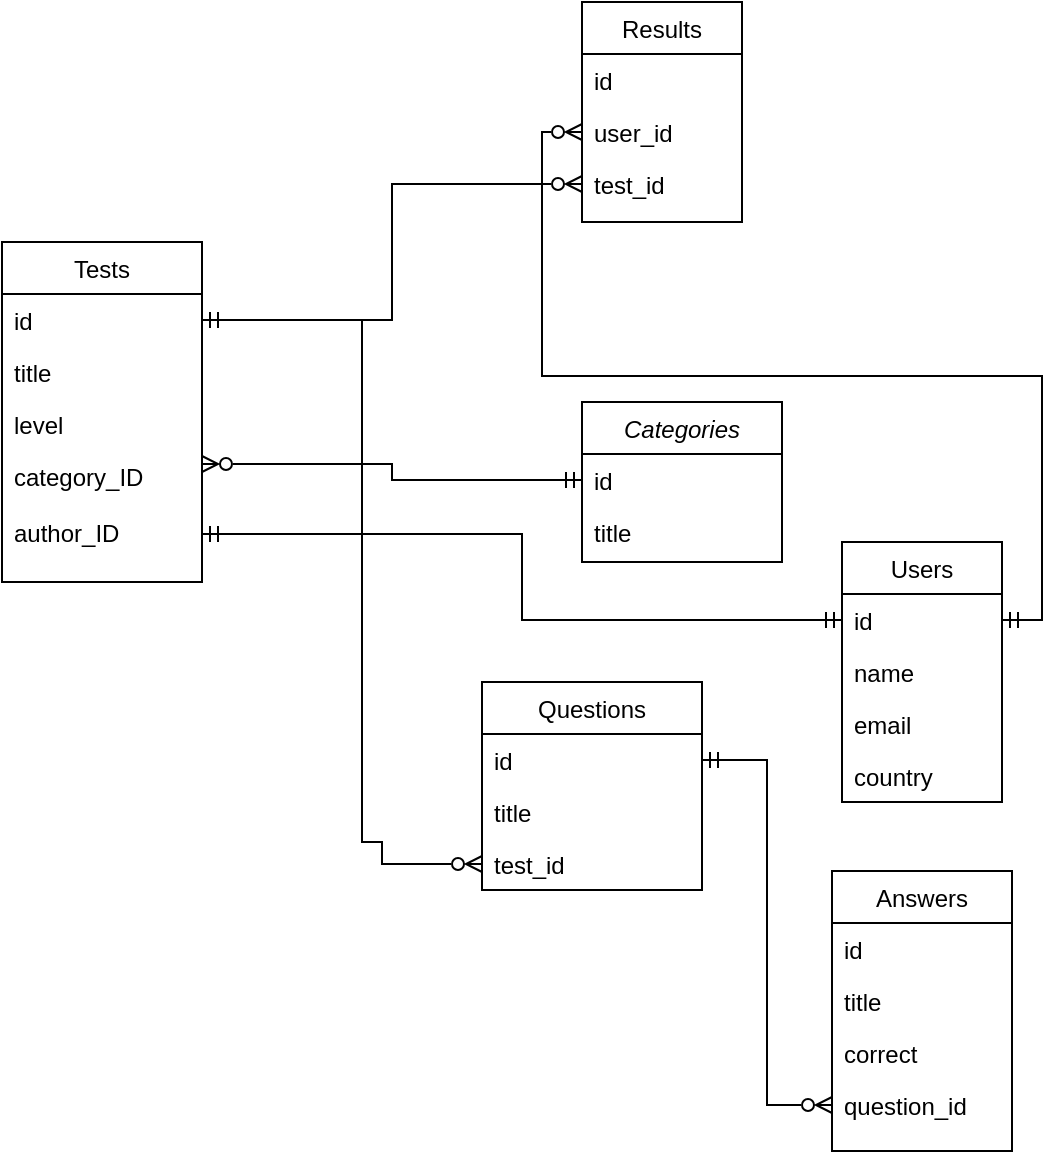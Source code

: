 <mxfile version="19.0.0" type="github">
  <diagram id="C5RBs43oDa-KdzZeNtuy" name="Page-1">
    <mxGraphModel dx="946" dy="553" grid="1" gridSize="10" guides="1" tooltips="1" connect="1" arrows="1" fold="1" page="1" pageScale="1" pageWidth="827" pageHeight="1169" math="0" shadow="0">
      <root>
        <mxCell id="WIyWlLk6GJQsqaUBKTNV-0" />
        <mxCell id="WIyWlLk6GJQsqaUBKTNV-1" parent="WIyWlLk6GJQsqaUBKTNV-0" />
        <mxCell id="zkfFHV4jXpPFQw0GAbJ--0" value="Categories" style="swimlane;fontStyle=2;align=center;verticalAlign=top;childLayout=stackLayout;horizontal=1;startSize=26;horizontalStack=0;resizeParent=1;resizeLast=0;collapsible=1;marginBottom=0;rounded=0;shadow=0;strokeWidth=1;" parent="WIyWlLk6GJQsqaUBKTNV-1" vertex="1">
          <mxGeometry x="450" y="350" width="100" height="80" as="geometry">
            <mxRectangle x="230" y="140" width="160" height="26" as="alternateBounds" />
          </mxGeometry>
        </mxCell>
        <mxCell id="zkfFHV4jXpPFQw0GAbJ--1" value="id" style="text;align=left;verticalAlign=top;spacingLeft=4;spacingRight=4;overflow=hidden;rotatable=0;points=[[0,0.5],[1,0.5]];portConstraint=eastwest;" parent="zkfFHV4jXpPFQw0GAbJ--0" vertex="1">
          <mxGeometry y="26" width="100" height="26" as="geometry" />
        </mxCell>
        <mxCell id="zkfFHV4jXpPFQw0GAbJ--21" value="title" style="text;align=left;verticalAlign=top;spacingLeft=4;spacingRight=4;overflow=hidden;rotatable=0;points=[[0,0.5],[1,0.5]];portConstraint=eastwest;rounded=0;shadow=0;html=0;" parent="zkfFHV4jXpPFQw0GAbJ--0" vertex="1">
          <mxGeometry y="52" width="100" height="26" as="geometry" />
        </mxCell>
        <mxCell id="-Cbm-oTpRm4F5JRSJ0xe-3" style="edgeStyle=orthogonalEdgeStyle;rounded=0;orthogonalLoop=1;jettySize=auto;html=1;exitX=1;exitY=0.5;exitDx=0;exitDy=0;entryX=0;entryY=0.5;entryDx=0;entryDy=0;startArrow=ERmandOne;startFill=0;endArrow=ERzeroToMany;endFill=0;" parent="WIyWlLk6GJQsqaUBKTNV-1" source="zkfFHV4jXpPFQw0GAbJ--8" target="hG8VE7Ax2lKjJccRCMgj-44" edge="1">
          <mxGeometry relative="1" as="geometry" />
        </mxCell>
        <mxCell id="-Cbm-oTpRm4F5JRSJ0xe-4" style="edgeStyle=orthogonalEdgeStyle;rounded=0;orthogonalLoop=1;jettySize=auto;html=1;exitX=1;exitY=0.5;exitDx=0;exitDy=0;entryX=0;entryY=0.5;entryDx=0;entryDy=0;startArrow=ERmandOne;startFill=0;endArrow=ERzeroToMany;endFill=0;" parent="WIyWlLk6GJQsqaUBKTNV-1" source="zkfFHV4jXpPFQw0GAbJ--8" target="-Cbm-oTpRm4F5JRSJ0xe-6" edge="1">
          <mxGeometry relative="1" as="geometry">
            <Array as="points">
              <mxPoint x="340" y="309" />
              <mxPoint x="340" y="570" />
              <mxPoint x="350" y="570" />
            </Array>
          </mxGeometry>
        </mxCell>
        <mxCell id="zkfFHV4jXpPFQw0GAbJ--6" value="Tests" style="swimlane;fontStyle=0;align=center;verticalAlign=top;childLayout=stackLayout;horizontal=1;startSize=26;horizontalStack=0;resizeParent=1;resizeLast=0;collapsible=1;marginBottom=0;rounded=0;shadow=0;strokeWidth=1;" parent="WIyWlLk6GJQsqaUBKTNV-1" vertex="1">
          <mxGeometry x="160" y="270" width="100" height="170" as="geometry">
            <mxRectangle x="130" y="380" width="160" height="26" as="alternateBounds" />
          </mxGeometry>
        </mxCell>
        <mxCell id="zkfFHV4jXpPFQw0GAbJ--8" value="id" style="text;align=left;verticalAlign=top;spacingLeft=4;spacingRight=4;overflow=hidden;rotatable=0;points=[[0,0.5],[1,0.5]];portConstraint=eastwest;rounded=0;shadow=0;html=0;" parent="zkfFHV4jXpPFQw0GAbJ--6" vertex="1">
          <mxGeometry y="26" width="100" height="26" as="geometry" />
        </mxCell>
        <mxCell id="zkfFHV4jXpPFQw0GAbJ--11" value="title" style="text;align=left;verticalAlign=top;spacingLeft=4;spacingRight=4;overflow=hidden;rotatable=0;points=[[0,0.5],[1,0.5]];portConstraint=eastwest;" parent="zkfFHV4jXpPFQw0GAbJ--6" vertex="1">
          <mxGeometry y="52" width="100" height="26" as="geometry" />
        </mxCell>
        <mxCell id="hG8VE7Ax2lKjJccRCMgj-41" value="level" style="text;align=left;verticalAlign=top;spacingLeft=4;spacingRight=4;overflow=hidden;rotatable=0;points=[[0,0.5],[1,0.5]];portConstraint=eastwest;" parent="zkfFHV4jXpPFQw0GAbJ--6" vertex="1">
          <mxGeometry y="78" width="100" height="26" as="geometry" />
        </mxCell>
        <mxCell id="hG8VE7Ax2lKjJccRCMgj-40" value="category_ID" style="text;align=left;verticalAlign=top;spacingLeft=4;spacingRight=4;overflow=hidden;rotatable=0;points=[[0,0.5],[1,0.5]];portConstraint=eastwest;rounded=0;shadow=0;html=0;" parent="zkfFHV4jXpPFQw0GAbJ--6" vertex="1">
          <mxGeometry y="104" width="100" height="28" as="geometry" />
        </mxCell>
        <mxCell id="hG8VE7Ax2lKjJccRCMgj-42" value="author_ID" style="text;align=left;verticalAlign=top;spacingLeft=4;spacingRight=4;overflow=hidden;rotatable=0;points=[[0,0.5],[1,0.5]];portConstraint=eastwest;rounded=0;shadow=0;html=0;" parent="zkfFHV4jXpPFQw0GAbJ--6" vertex="1">
          <mxGeometry y="132" width="100" height="28" as="geometry" />
        </mxCell>
        <mxCell id="-Cbm-oTpRm4F5JRSJ0xe-7" style="edgeStyle=orthogonalEdgeStyle;rounded=0;orthogonalLoop=1;jettySize=auto;html=1;entryX=1;entryY=0.5;entryDx=0;entryDy=0;startArrow=ERmandOne;startFill=0;endArrow=ERmandOne;endFill=0;exitX=0;exitY=0.5;exitDx=0;exitDy=0;jumpStyle=none;" parent="WIyWlLk6GJQsqaUBKTNV-1" source="hG8VE7Ax2lKjJccRCMgj-9" target="hG8VE7Ax2lKjJccRCMgj-42" edge="1">
          <mxGeometry relative="1" as="geometry">
            <mxPoint x="490" y="230" as="sourcePoint" />
          </mxGeometry>
        </mxCell>
        <mxCell id="hG8VE7Ax2lKjJccRCMgj-8" value="Users" style="swimlane;fontStyle=0;align=center;verticalAlign=top;childLayout=stackLayout;horizontal=1;startSize=26;horizontalStack=0;resizeParent=1;resizeLast=0;collapsible=1;marginBottom=0;rounded=0;shadow=0;strokeWidth=1;" parent="WIyWlLk6GJQsqaUBKTNV-1" vertex="1">
          <mxGeometry x="580" y="420" width="80" height="130" as="geometry">
            <mxRectangle x="550" y="140" width="160" height="26" as="alternateBounds" />
          </mxGeometry>
        </mxCell>
        <mxCell id="hG8VE7Ax2lKjJccRCMgj-9" value="id" style="text;align=left;verticalAlign=top;spacingLeft=4;spacingRight=4;overflow=hidden;rotatable=0;points=[[0,0.5],[1,0.5]];portConstraint=eastwest;" parent="hG8VE7Ax2lKjJccRCMgj-8" vertex="1">
          <mxGeometry y="26" width="80" height="26" as="geometry" />
        </mxCell>
        <mxCell id="hG8VE7Ax2lKjJccRCMgj-10" value="name" style="text;align=left;verticalAlign=top;spacingLeft=4;spacingRight=4;overflow=hidden;rotatable=0;points=[[0,0.5],[1,0.5]];portConstraint=eastwest;rounded=0;shadow=0;html=0;" parent="hG8VE7Ax2lKjJccRCMgj-8" vertex="1">
          <mxGeometry y="52" width="80" height="26" as="geometry" />
        </mxCell>
        <mxCell id="hG8VE7Ax2lKjJccRCMgj-11" value="email" style="text;align=left;verticalAlign=top;spacingLeft=4;spacingRight=4;overflow=hidden;rotatable=0;points=[[0,0.5],[1,0.5]];portConstraint=eastwest;rounded=0;shadow=0;html=0;" parent="hG8VE7Ax2lKjJccRCMgj-8" vertex="1">
          <mxGeometry y="78" width="80" height="26" as="geometry" />
        </mxCell>
        <mxCell id="hG8VE7Ax2lKjJccRCMgj-12" value="country" style="text;align=left;verticalAlign=top;spacingLeft=4;spacingRight=4;overflow=hidden;rotatable=0;points=[[0,0.5],[1,0.5]];portConstraint=eastwest;rounded=0;shadow=0;html=0;" parent="hG8VE7Ax2lKjJccRCMgj-8" vertex="1">
          <mxGeometry y="104" width="80" height="26" as="geometry" />
        </mxCell>
        <mxCell id="hG8VE7Ax2lKjJccRCMgj-16" value="Questions" style="swimlane;fontStyle=0;align=center;verticalAlign=top;childLayout=stackLayout;horizontal=1;startSize=26;horizontalStack=0;resizeParent=1;resizeLast=0;collapsible=1;marginBottom=0;rounded=0;shadow=0;strokeWidth=1;" parent="WIyWlLk6GJQsqaUBKTNV-1" vertex="1">
          <mxGeometry x="400" y="490" width="110" height="104" as="geometry">
            <mxRectangle x="550" y="140" width="160" height="26" as="alternateBounds" />
          </mxGeometry>
        </mxCell>
        <mxCell id="hG8VE7Ax2lKjJccRCMgj-17" value="id" style="text;align=left;verticalAlign=top;spacingLeft=4;spacingRight=4;overflow=hidden;rotatable=0;points=[[0,0.5],[1,0.5]];portConstraint=eastwest;" parent="hG8VE7Ax2lKjJccRCMgj-16" vertex="1">
          <mxGeometry y="26" width="110" height="26" as="geometry" />
        </mxCell>
        <mxCell id="hG8VE7Ax2lKjJccRCMgj-18" value="title" style="text;align=left;verticalAlign=top;spacingLeft=4;spacingRight=4;overflow=hidden;rotatable=0;points=[[0,0.5],[1,0.5]];portConstraint=eastwest;rounded=0;shadow=0;html=0;" parent="hG8VE7Ax2lKjJccRCMgj-16" vertex="1">
          <mxGeometry y="52" width="110" height="26" as="geometry" />
        </mxCell>
        <mxCell id="-Cbm-oTpRm4F5JRSJ0xe-6" value="test_id" style="text;align=left;verticalAlign=top;spacingLeft=4;spacingRight=4;overflow=hidden;rotatable=0;points=[[0,0.5],[1,0.5]];portConstraint=eastwest;rounded=0;shadow=0;html=0;" parent="hG8VE7Ax2lKjJccRCMgj-16" vertex="1">
          <mxGeometry y="78" width="110" height="26" as="geometry" />
        </mxCell>
        <mxCell id="hG8VE7Ax2lKjJccRCMgj-24" value="Answers" style="swimlane;fontStyle=0;align=center;verticalAlign=top;childLayout=stackLayout;horizontal=1;startSize=26;horizontalStack=0;resizeParent=1;resizeLast=0;collapsible=1;marginBottom=0;rounded=0;shadow=0;strokeWidth=1;" parent="WIyWlLk6GJQsqaUBKTNV-1" vertex="1">
          <mxGeometry x="575" y="584.5" width="90" height="140" as="geometry">
            <mxRectangle x="550" y="140" width="160" height="26" as="alternateBounds" />
          </mxGeometry>
        </mxCell>
        <mxCell id="hG8VE7Ax2lKjJccRCMgj-25" value="id" style="text;align=left;verticalAlign=top;spacingLeft=4;spacingRight=4;overflow=hidden;rotatable=0;points=[[0,0.5],[1,0.5]];portConstraint=eastwest;" parent="hG8VE7Ax2lKjJccRCMgj-24" vertex="1">
          <mxGeometry y="26" width="90" height="26" as="geometry" />
        </mxCell>
        <mxCell id="hG8VE7Ax2lKjJccRCMgj-46" value="title" style="text;align=left;verticalAlign=top;spacingLeft=4;spacingRight=4;overflow=hidden;rotatable=0;points=[[0,0.5],[1,0.5]];portConstraint=eastwest;" parent="hG8VE7Ax2lKjJccRCMgj-24" vertex="1">
          <mxGeometry y="52" width="90" height="26" as="geometry" />
        </mxCell>
        <mxCell id="hG8VE7Ax2lKjJccRCMgj-26" value="correct" style="text;align=left;verticalAlign=top;spacingLeft=4;spacingRight=4;overflow=hidden;rotatable=0;points=[[0,0.5],[1,0.5]];portConstraint=eastwest;rounded=0;shadow=0;html=0;" parent="hG8VE7Ax2lKjJccRCMgj-24" vertex="1">
          <mxGeometry y="78" width="90" height="26" as="geometry" />
        </mxCell>
        <mxCell id="hG8VE7Ax2lKjJccRCMgj-27" value="question_id" style="text;align=left;verticalAlign=top;spacingLeft=4;spacingRight=4;overflow=hidden;rotatable=0;points=[[0,0.5],[1,0.5]];portConstraint=eastwest;rounded=0;shadow=0;html=0;" parent="hG8VE7Ax2lKjJccRCMgj-24" vertex="1">
          <mxGeometry y="104" width="90" height="26" as="geometry" />
        </mxCell>
        <mxCell id="hG8VE7Ax2lKjJccRCMgj-32" value="Results" style="swimlane;fontStyle=0;align=center;verticalAlign=top;childLayout=stackLayout;horizontal=1;startSize=26;horizontalStack=0;resizeParent=1;resizeLast=0;collapsible=1;marginBottom=0;rounded=0;shadow=0;strokeWidth=1;" parent="WIyWlLk6GJQsqaUBKTNV-1" vertex="1">
          <mxGeometry x="450" y="150" width="80" height="110" as="geometry">
            <mxRectangle x="550" y="140" width="160" height="26" as="alternateBounds" />
          </mxGeometry>
        </mxCell>
        <mxCell id="hG8VE7Ax2lKjJccRCMgj-33" value="id" style="text;align=left;verticalAlign=top;spacingLeft=4;spacingRight=4;overflow=hidden;rotatable=0;points=[[0,0.5],[1,0.5]];portConstraint=eastwest;" parent="hG8VE7Ax2lKjJccRCMgj-32" vertex="1">
          <mxGeometry y="26" width="80" height="26" as="geometry" />
        </mxCell>
        <mxCell id="hG8VE7Ax2lKjJccRCMgj-45" value="user_id" style="text;align=left;verticalAlign=top;spacingLeft=4;spacingRight=4;overflow=hidden;rotatable=0;points=[[0,0.5],[1,0.5]];portConstraint=eastwest;" parent="hG8VE7Ax2lKjJccRCMgj-32" vertex="1">
          <mxGeometry y="52" width="80" height="26" as="geometry" />
        </mxCell>
        <mxCell id="hG8VE7Ax2lKjJccRCMgj-44" value="test_id" style="text;align=left;verticalAlign=top;spacingLeft=4;spacingRight=4;overflow=hidden;rotatable=0;points=[[0,0.5],[1,0.5]];portConstraint=eastwest;rounded=0;shadow=0;html=0;" parent="hG8VE7Ax2lKjJccRCMgj-32" vertex="1">
          <mxGeometry y="78" width="80" height="26" as="geometry" />
        </mxCell>
        <mxCell id="-Cbm-oTpRm4F5JRSJ0xe-0" value="" style="endArrow=ERzeroToMany;startArrow=ERmandOne;html=1;rounded=0;exitX=0;exitY=0.5;exitDx=0;exitDy=0;entryX=1;entryY=0.25;entryDx=0;entryDy=0;startFill=0;endFill=0;entryPerimeter=0;edgeStyle=orthogonalEdgeStyle;" parent="WIyWlLk6GJQsqaUBKTNV-1" source="zkfFHV4jXpPFQw0GAbJ--1" target="hG8VE7Ax2lKjJccRCMgj-40" edge="1">
          <mxGeometry width="50" height="50" relative="1" as="geometry">
            <mxPoint x="420" y="200" as="sourcePoint" />
            <mxPoint x="470" y="150" as="targetPoint" />
          </mxGeometry>
        </mxCell>
        <mxCell id="-Cbm-oTpRm4F5JRSJ0xe-8" style="edgeStyle=orthogonalEdgeStyle;rounded=0;orthogonalLoop=1;jettySize=auto;html=1;exitX=1;exitY=0.5;exitDx=0;exitDy=0;entryX=0;entryY=0.5;entryDx=0;entryDy=0;startArrow=ERmandOne;startFill=0;endArrow=ERzeroToMany;endFill=0;" parent="WIyWlLk6GJQsqaUBKTNV-1" source="hG8VE7Ax2lKjJccRCMgj-17" target="hG8VE7Ax2lKjJccRCMgj-27" edge="1">
          <mxGeometry relative="1" as="geometry" />
        </mxCell>
        <mxCell id="-Cbm-oTpRm4F5JRSJ0xe-10" style="edgeStyle=orthogonalEdgeStyle;rounded=0;jumpStyle=none;orthogonalLoop=1;jettySize=auto;html=1;entryX=0;entryY=0.5;entryDx=0;entryDy=0;startArrow=ERmandOne;startFill=0;endArrow=ERzeroToMany;endFill=0;exitX=1;exitY=0.5;exitDx=0;exitDy=0;" parent="WIyWlLk6GJQsqaUBKTNV-1" source="hG8VE7Ax2lKjJccRCMgj-9" target="hG8VE7Ax2lKjJccRCMgj-45" edge="1">
          <mxGeometry relative="1" as="geometry" />
        </mxCell>
      </root>
    </mxGraphModel>
  </diagram>
</mxfile>
